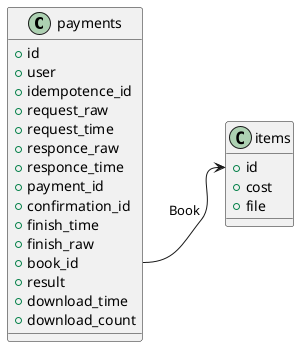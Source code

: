 @startuml
class payments {
    + id
    + user
    + idempotence_id
    + request_raw
    + request_time
    + responce_raw
    + responce_time
    + payment_id
    + confirmation_id
    + finish_time
    + finish_raw
    + book_id
    + result
    + download_time
    + download_count
}

class items {
    + id
    + cost
    + file
}

payments::book_id -> items::id : Book
@enduml